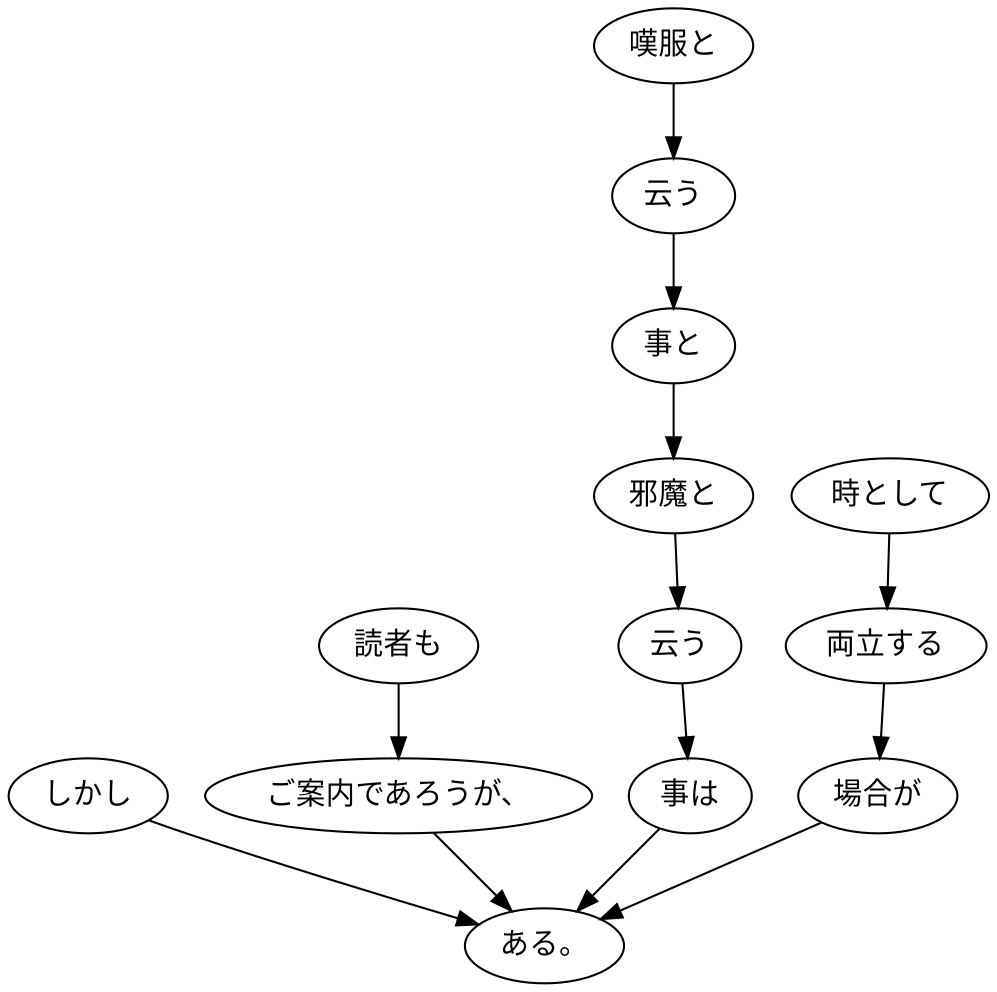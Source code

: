 digraph graph4725 {
	node0 [label="しかし"];
	node1 [label="読者も"];
	node2 [label="ご案内であろうが、"];
	node3 [label="嘆服と"];
	node4 [label="云う"];
	node5 [label="事と"];
	node6 [label="邪魔と"];
	node7 [label="云う"];
	node8 [label="事は"];
	node9 [label="時として"];
	node10 [label="両立する"];
	node11 [label="場合が"];
	node12 [label="ある。"];
	node0 -> node12;
	node1 -> node2;
	node2 -> node12;
	node3 -> node4;
	node4 -> node5;
	node5 -> node6;
	node6 -> node7;
	node7 -> node8;
	node8 -> node12;
	node9 -> node10;
	node10 -> node11;
	node11 -> node12;
}
